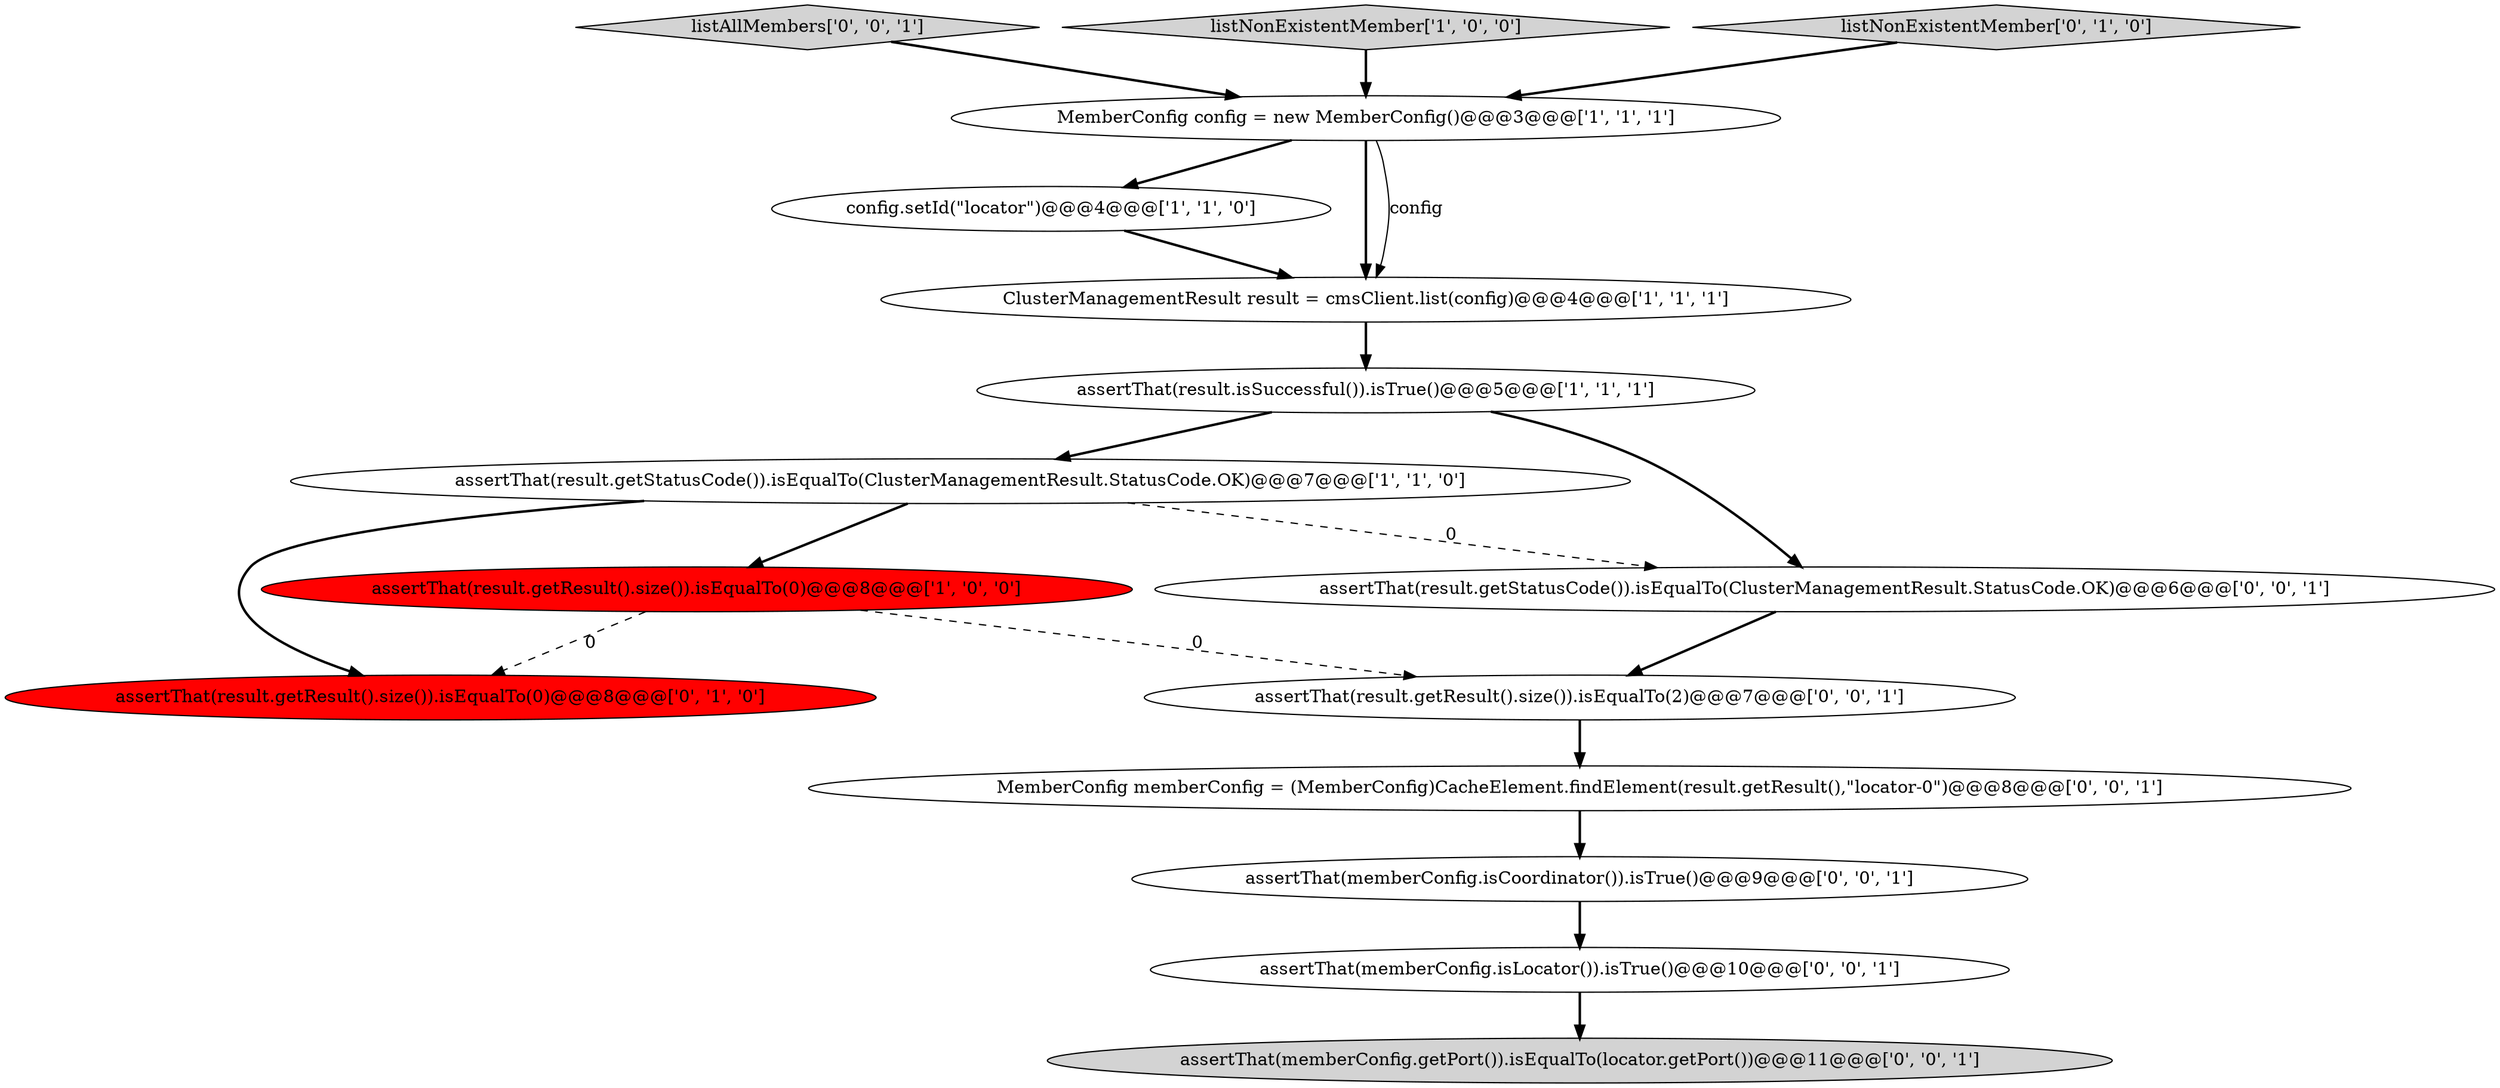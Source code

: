 digraph {
10 [style = filled, label = "listAllMembers['0', '0', '1']", fillcolor = lightgray, shape = diamond image = "AAA0AAABBB3BBB"];
11 [style = filled, label = "assertThat(memberConfig.isLocator()).isTrue()@@@10@@@['0', '0', '1']", fillcolor = white, shape = ellipse image = "AAA0AAABBB3BBB"];
1 [style = filled, label = "config.setId(\"locator\")@@@4@@@['1', '1', '0']", fillcolor = white, shape = ellipse image = "AAA0AAABBB1BBB"];
5 [style = filled, label = "MemberConfig config = new MemberConfig()@@@3@@@['1', '1', '1']", fillcolor = white, shape = ellipse image = "AAA0AAABBB1BBB"];
8 [style = filled, label = "assertThat(result.getResult().size()).isEqualTo(0)@@@8@@@['0', '1', '0']", fillcolor = red, shape = ellipse image = "AAA1AAABBB2BBB"];
6 [style = filled, label = "assertThat(result.isSuccessful()).isTrue()@@@5@@@['1', '1', '1']", fillcolor = white, shape = ellipse image = "AAA0AAABBB1BBB"];
12 [style = filled, label = "MemberConfig memberConfig = (MemberConfig)CacheElement.findElement(result.getResult(),\"locator-0\")@@@8@@@['0', '0', '1']", fillcolor = white, shape = ellipse image = "AAA0AAABBB3BBB"];
2 [style = filled, label = "assertThat(result.getStatusCode()).isEqualTo(ClusterManagementResult.StatusCode.OK)@@@7@@@['1', '1', '0']", fillcolor = white, shape = ellipse image = "AAA0AAABBB1BBB"];
9 [style = filled, label = "assertThat(memberConfig.getPort()).isEqualTo(locator.getPort())@@@11@@@['0', '0', '1']", fillcolor = lightgray, shape = ellipse image = "AAA0AAABBB3BBB"];
4 [style = filled, label = "assertThat(result.getResult().size()).isEqualTo(0)@@@8@@@['1', '0', '0']", fillcolor = red, shape = ellipse image = "AAA1AAABBB1BBB"];
13 [style = filled, label = "assertThat(result.getResult().size()).isEqualTo(2)@@@7@@@['0', '0', '1']", fillcolor = white, shape = ellipse image = "AAA0AAABBB3BBB"];
14 [style = filled, label = "assertThat(memberConfig.isCoordinator()).isTrue()@@@9@@@['0', '0', '1']", fillcolor = white, shape = ellipse image = "AAA0AAABBB3BBB"];
3 [style = filled, label = "ClusterManagementResult result = cmsClient.list(config)@@@4@@@['1', '1', '1']", fillcolor = white, shape = ellipse image = "AAA0AAABBB1BBB"];
15 [style = filled, label = "assertThat(result.getStatusCode()).isEqualTo(ClusterManagementResult.StatusCode.OK)@@@6@@@['0', '0', '1']", fillcolor = white, shape = ellipse image = "AAA0AAABBB3BBB"];
0 [style = filled, label = "listNonExistentMember['1', '0', '0']", fillcolor = lightgray, shape = diamond image = "AAA0AAABBB1BBB"];
7 [style = filled, label = "listNonExistentMember['0', '1', '0']", fillcolor = lightgray, shape = diamond image = "AAA0AAABBB2BBB"];
1->3 [style = bold, label=""];
5->3 [style = bold, label=""];
12->14 [style = bold, label=""];
5->1 [style = bold, label=""];
3->6 [style = bold, label=""];
7->5 [style = bold, label=""];
15->13 [style = bold, label=""];
13->12 [style = bold, label=""];
4->8 [style = dashed, label="0"];
10->5 [style = bold, label=""];
5->3 [style = solid, label="config"];
2->15 [style = dashed, label="0"];
4->13 [style = dashed, label="0"];
11->9 [style = bold, label=""];
2->4 [style = bold, label=""];
14->11 [style = bold, label=""];
6->15 [style = bold, label=""];
2->8 [style = bold, label=""];
0->5 [style = bold, label=""];
6->2 [style = bold, label=""];
}
